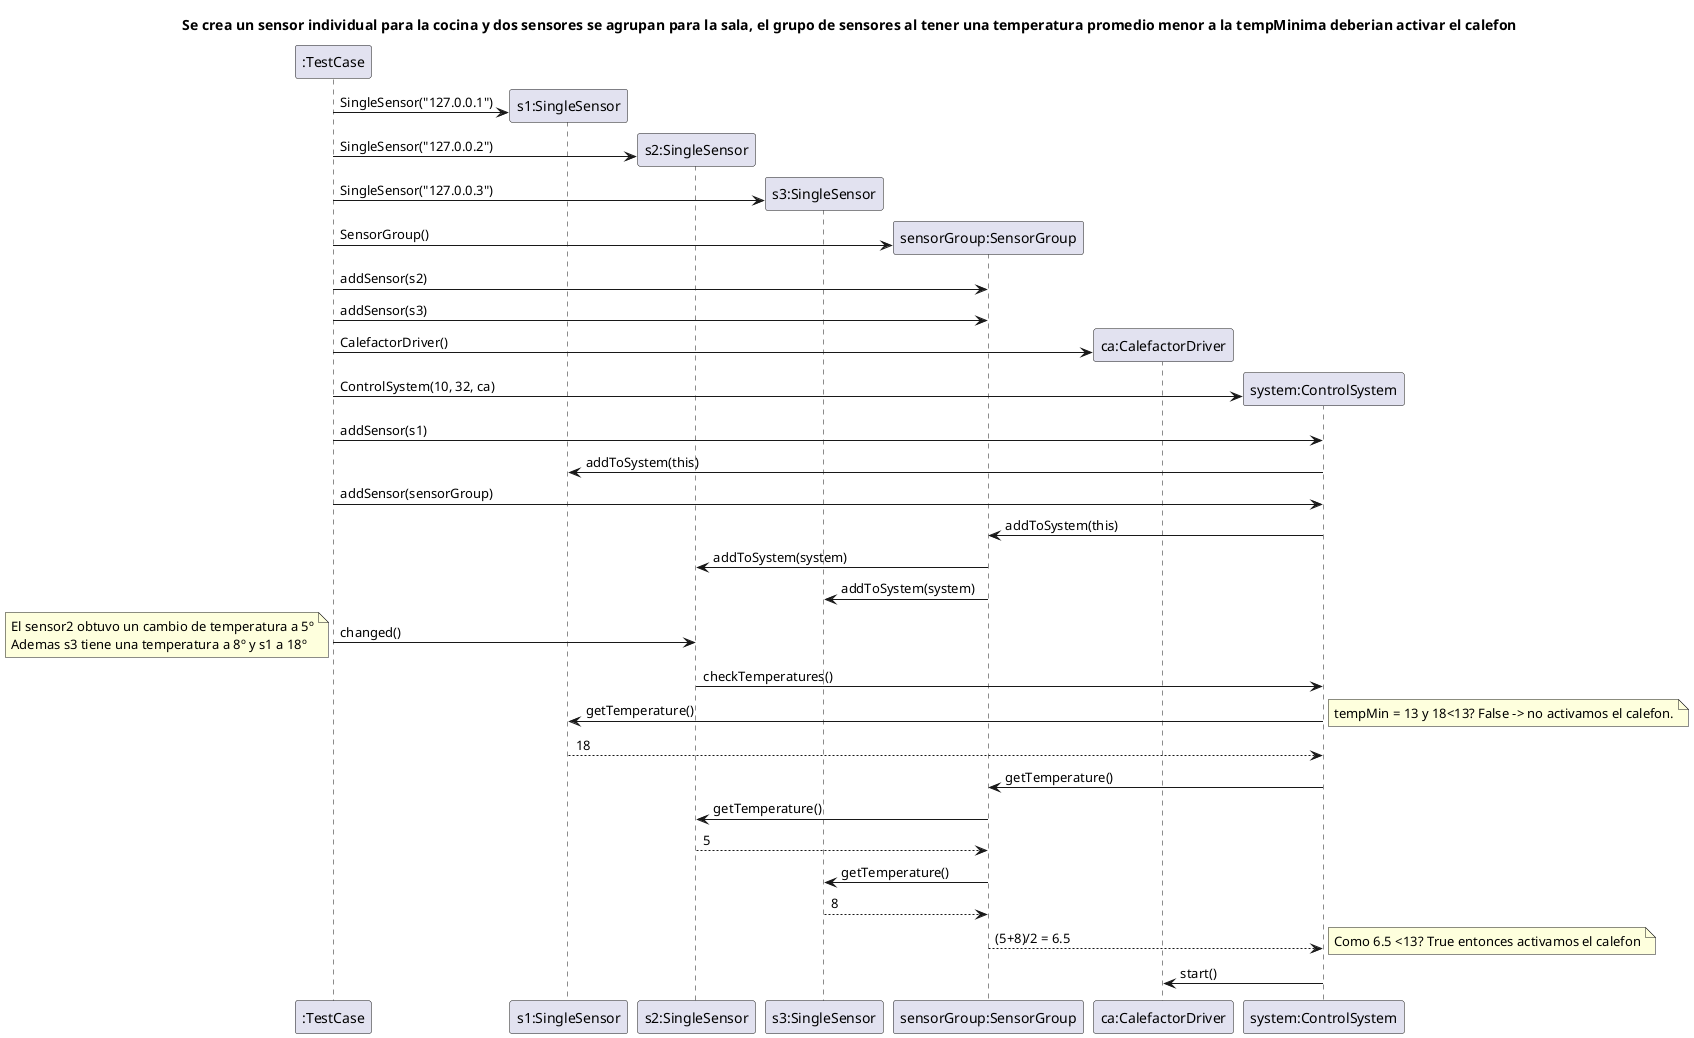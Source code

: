 @startuml
title:"Se crea un sensor individual para la cocina y dos sensores se agrupan para la sala, el grupo de sensores al tener una temperatura promedio menor a la tempMinima deberian activar el calefon"
create ":TestCase"
create "s1:SingleSensor"
":TestCase" -> "s1:SingleSensor":SingleSensor("127.0.0.1")
create "s2:SingleSensor"
":TestCase" -> "s2:SingleSensor":SingleSensor("127.0.0.2")
create "s3:SingleSensor"
":TestCase" -> "s3:SingleSensor":SingleSensor("127.0.0.3")
create "sensorGroup:SensorGroup"
":TestCase" -> "sensorGroup:SensorGroup":SensorGroup()
":TestCase" -> "sensorGroup:SensorGroup":addSensor(s2)
":TestCase" -> "sensorGroup:SensorGroup":addSensor(s3)
create "ca:CalefactorDriver"
":TestCase" -> "ca:CalefactorDriver":CalefactorDriver()
create "system:ControlSystem"
":TestCase" -> "system:ControlSystem":ControlSystem(10, 32, ca)
":TestCase" -> "system:ControlSystem":addSensor(s1)
"system:ControlSystem" -> "s1:SingleSensor":addToSystem(this)
":TestCase" -> "system:ControlSystem":addSensor(sensorGroup)
"system:ControlSystem" -> "sensorGroup:SensorGroup":addToSystem(this)
"sensorGroup:SensorGroup" -> "s2:SingleSensor":addToSystem(system)
"sensorGroup:SensorGroup" -> "s3:SingleSensor":addToSystem(system)
":TestCase" -> "s2:SingleSensor":changed()
note left: El sensor2 obtuvo un cambio de temperatura a 5º\nAdemas s3 tiene una temperatura a 8º y s1 a 18º
"s2:SingleSensor" -> "system:ControlSystem":checkTemperatures()
"system:ControlSystem" -> "s1:SingleSensor":getTemperature()
note right: tempMin = 13 y 18<13? False -> no activamos el calefon.
"s1:SingleSensor" --> "system:ControlSystem":18
"system:ControlSystem" -> "sensorGroup:SensorGroup":getTemperature()
"sensorGroup:SensorGroup" -> "s2:SingleSensor":getTemperature()
"s2:SingleSensor" --> "sensorGroup:SensorGroup":5
"sensorGroup:SensorGroup" -> "s3:SingleSensor":getTemperature()
"s3:SingleSensor" --> "sensorGroup:SensorGroup":8
"sensorGroup:SensorGroup" --> "system:ControlSystem": (5+8)/2 = 6.5
note right: Como 6.5 <13? True entonces activamos el calefon
"system:ControlSystem" -> "ca:CalefactorDriver":start()

@enduml
